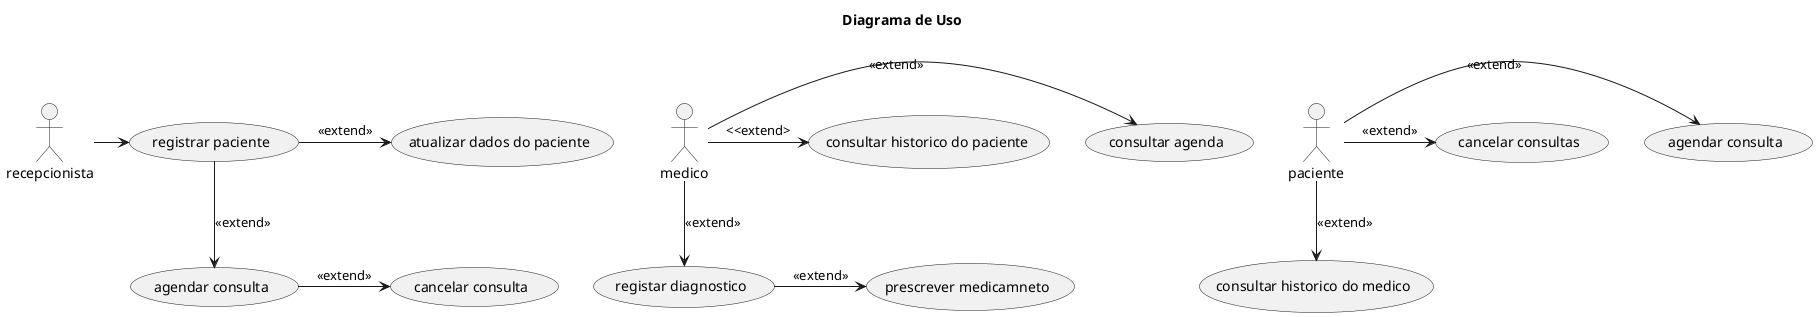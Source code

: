 @startuml diagrama-de-uso

title Diagrama de Uso

(registrar paciente) as registrar
(agendar consulta) as agendar
recepcionista as client 

client -> registrar
registrar -> (atualizar dados do paciente): <<extend>>
registrar --> agendar: <<extend>>
agendar -> (cancelar consulta): <<extend>>

medico as medico
(registar diagnostico) as diagnostico

medico -> (consultar agenda): <<extend>>
medico -> (consultar historico do paciente): <<extend>
medico --> diagnostico: <<extend>>
diagnostico -> (prescrever medicamneto): <<extend>>

paciente as paciente
paciente -> (agendar consulta): <<extend>>
paciente -> (cancelar consultas): <<extend>>
paciente --> (consultar historico do medico): <<extend>>

@enduml